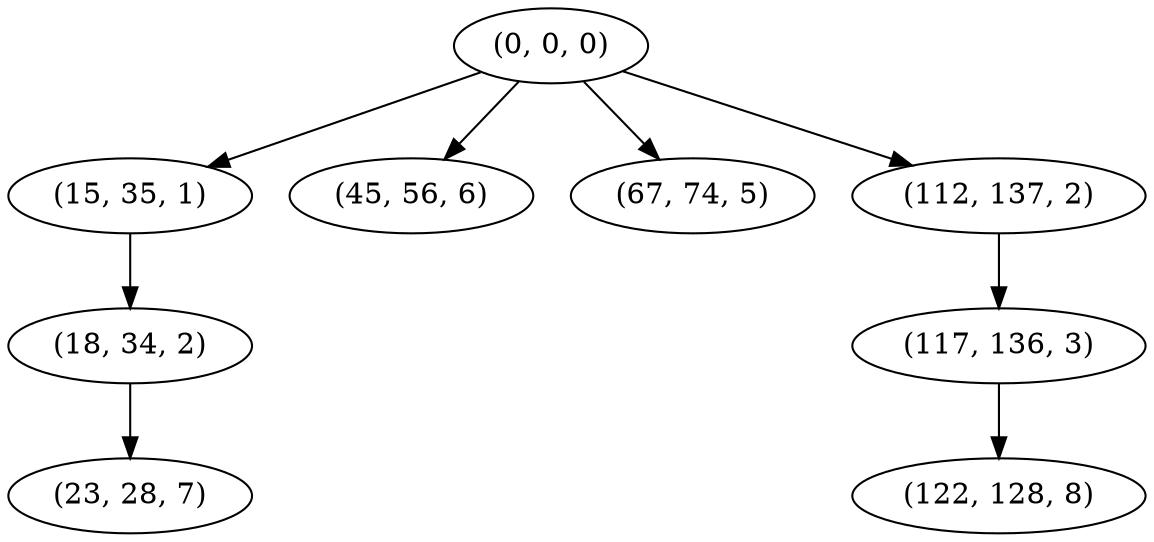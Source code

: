 digraph tree {
    "(0, 0, 0)";
    "(15, 35, 1)";
    "(18, 34, 2)";
    "(23, 28, 7)";
    "(45, 56, 6)";
    "(67, 74, 5)";
    "(112, 137, 2)";
    "(117, 136, 3)";
    "(122, 128, 8)";
    "(0, 0, 0)" -> "(15, 35, 1)";
    "(0, 0, 0)" -> "(45, 56, 6)";
    "(0, 0, 0)" -> "(67, 74, 5)";
    "(0, 0, 0)" -> "(112, 137, 2)";
    "(15, 35, 1)" -> "(18, 34, 2)";
    "(18, 34, 2)" -> "(23, 28, 7)";
    "(112, 137, 2)" -> "(117, 136, 3)";
    "(117, 136, 3)" -> "(122, 128, 8)";
}
